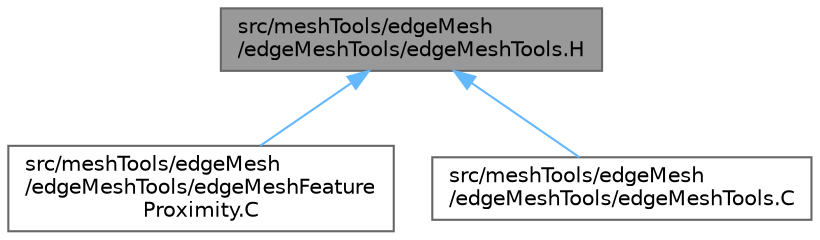 digraph "src/meshTools/edgeMesh/edgeMeshTools/edgeMeshTools.H"
{
 // LATEX_PDF_SIZE
  bgcolor="transparent";
  edge [fontname=Helvetica,fontsize=10,labelfontname=Helvetica,labelfontsize=10];
  node [fontname=Helvetica,fontsize=10,shape=box,height=0.2,width=0.4];
  Node1 [id="Node000001",label="src/meshTools/edgeMesh\l/edgeMeshTools/edgeMeshTools.H",height=0.2,width=0.4,color="gray40", fillcolor="grey60", style="filled", fontcolor="black",tooltip=" "];
  Node1 -> Node2 [id="edge1_Node000001_Node000002",dir="back",color="steelblue1",style="solid",tooltip=" "];
  Node2 [id="Node000002",label="src/meshTools/edgeMesh\l/edgeMeshTools/edgeMeshFeature\lProximity.C",height=0.2,width=0.4,color="grey40", fillcolor="white", style="filled",URL="$edgeMeshFeatureProximity_8C.html",tooltip=" "];
  Node1 -> Node3 [id="edge2_Node000001_Node000003",dir="back",color="steelblue1",style="solid",tooltip=" "];
  Node3 [id="Node000003",label="src/meshTools/edgeMesh\l/edgeMeshTools/edgeMeshTools.C",height=0.2,width=0.4,color="grey40", fillcolor="white", style="filled",URL="$edgeMeshTools_8C.html",tooltip=" "];
}
